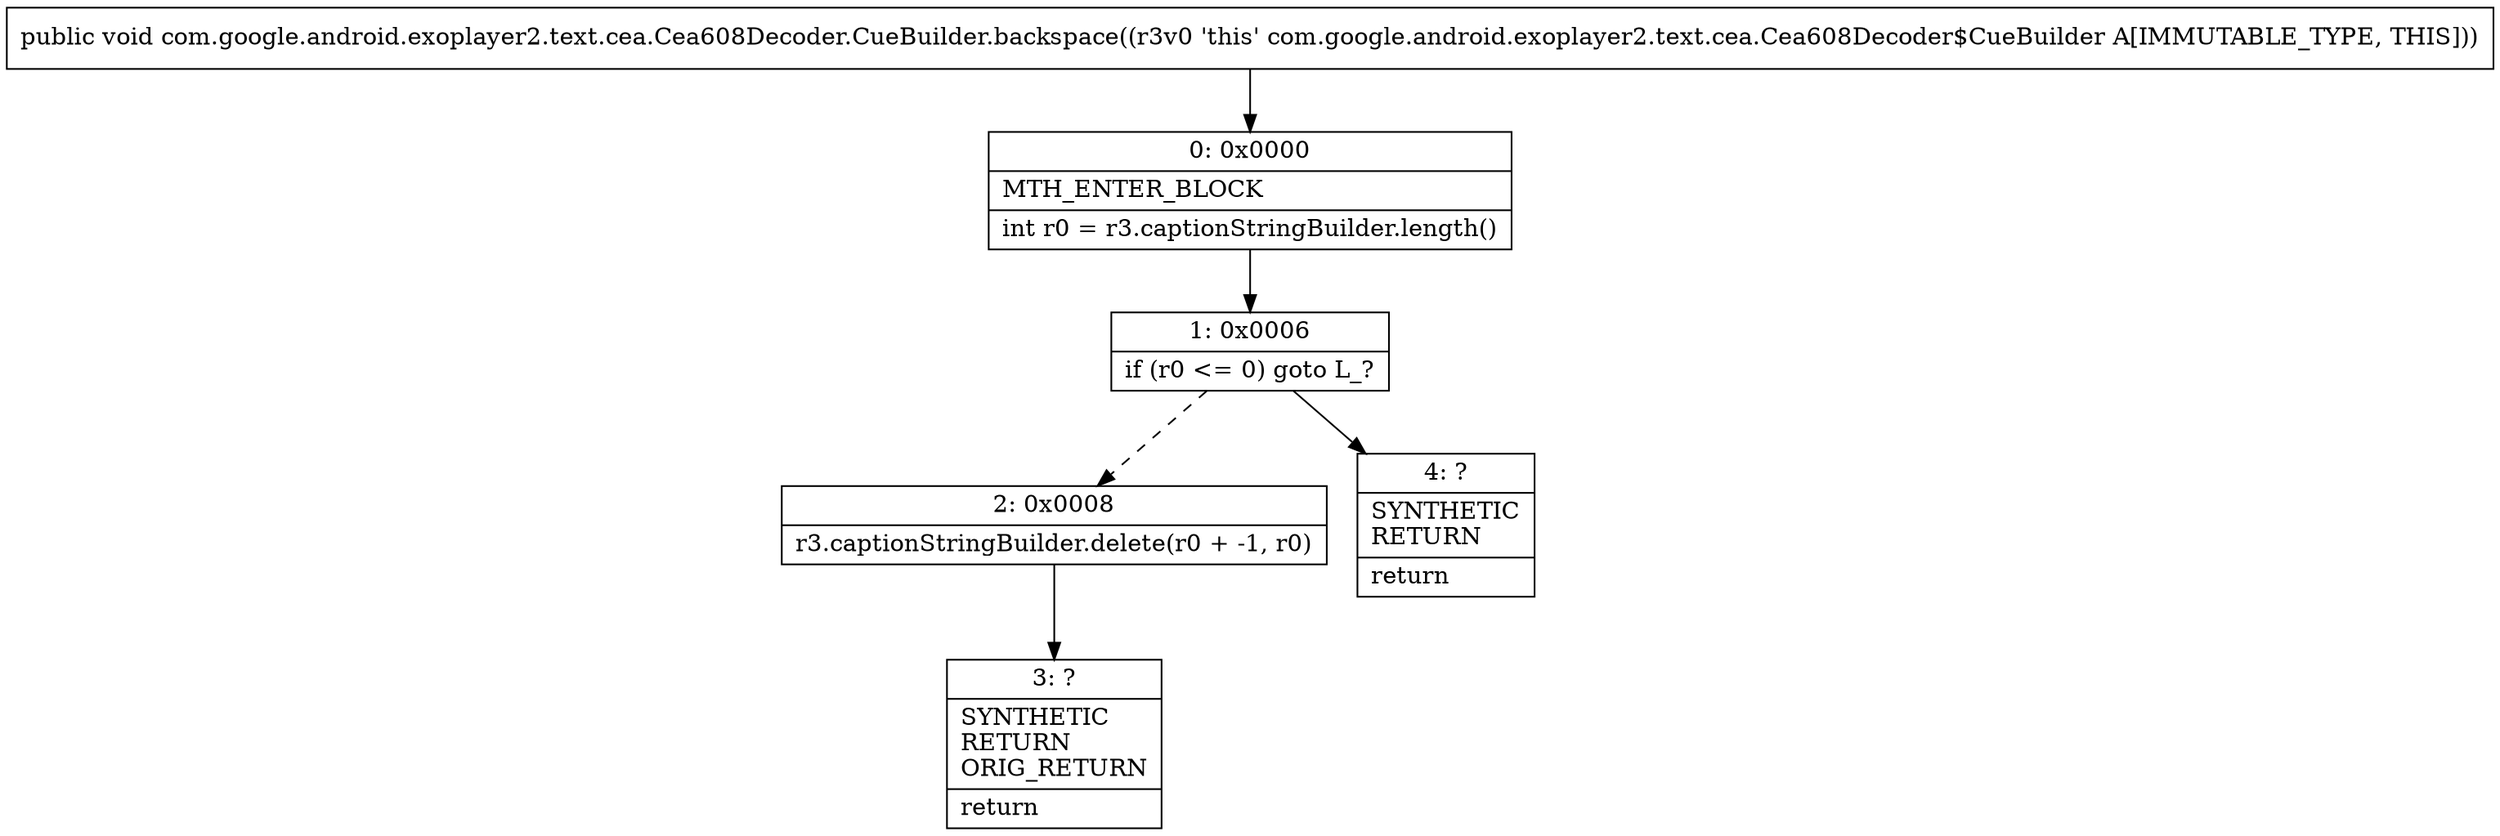 digraph "CFG forcom.google.android.exoplayer2.text.cea.Cea608Decoder.CueBuilder.backspace()V" {
Node_0 [shape=record,label="{0\:\ 0x0000|MTH_ENTER_BLOCK\l|int r0 = r3.captionStringBuilder.length()\l}"];
Node_1 [shape=record,label="{1\:\ 0x0006|if (r0 \<= 0) goto L_?\l}"];
Node_2 [shape=record,label="{2\:\ 0x0008|r3.captionStringBuilder.delete(r0 + \-1, r0)\l}"];
Node_3 [shape=record,label="{3\:\ ?|SYNTHETIC\lRETURN\lORIG_RETURN\l|return\l}"];
Node_4 [shape=record,label="{4\:\ ?|SYNTHETIC\lRETURN\l|return\l}"];
MethodNode[shape=record,label="{public void com.google.android.exoplayer2.text.cea.Cea608Decoder.CueBuilder.backspace((r3v0 'this' com.google.android.exoplayer2.text.cea.Cea608Decoder$CueBuilder A[IMMUTABLE_TYPE, THIS])) }"];
MethodNode -> Node_0;
Node_0 -> Node_1;
Node_1 -> Node_2[style=dashed];
Node_1 -> Node_4;
Node_2 -> Node_3;
}

